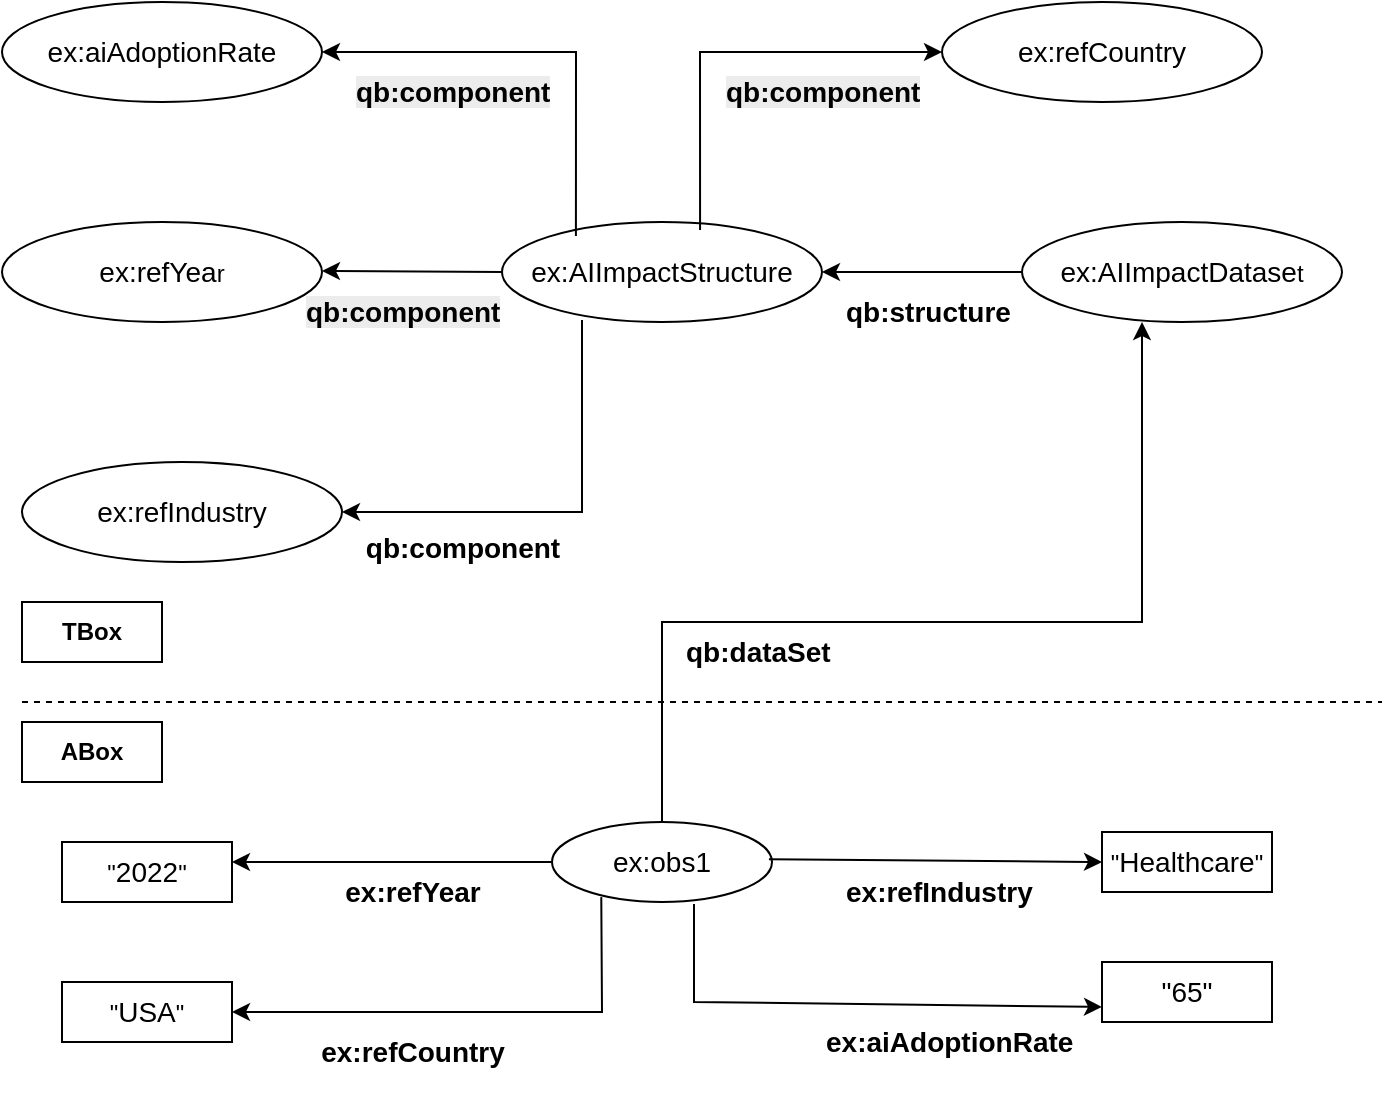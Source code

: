 <mxfile version="27.1.5">
  <diagram name="Page-1" id="bMhxo-1cMIKOIfw-TP1m">
    <mxGraphModel dx="1169" dy="462" grid="1" gridSize="10" guides="1" tooltips="1" connect="1" arrows="0" fold="1" page="1" pageScale="1" pageWidth="1700" pageHeight="1100" math="0" shadow="0">
      <root>
        <mxCell id="0" />
        <mxCell id="1" parent="0" />
        <mxCell id="dHtpnSjfdlavK5XvMbLB-1" value="&lt;font style=&quot;font-size: 14px;&quot;&gt;ex:AIImpactDatase&lt;/font&gt;t" style="ellipse;whiteSpace=wrap;html=1;" vertex="1" parent="1">
          <mxGeometry x="560" y="310" width="160" height="50" as="geometry" />
        </mxCell>
        <mxCell id="dHtpnSjfdlavK5XvMbLB-2" value="&lt;font style=&quot;font-size: 14px;&quot;&gt;ex:AIImpactStructure&lt;/font&gt;" style="ellipse;whiteSpace=wrap;html=1;" vertex="1" parent="1">
          <mxGeometry x="300" y="310" width="160" height="50" as="geometry" />
        </mxCell>
        <mxCell id="dHtpnSjfdlavK5XvMbLB-4" value="&lt;font style=&quot;font-size: 14px;&quot;&gt;ex:refCountry&lt;/font&gt;" style="ellipse;whiteSpace=wrap;html=1;" vertex="1" parent="1">
          <mxGeometry x="520" y="200" width="160" height="50" as="geometry" />
        </mxCell>
        <mxCell id="dHtpnSjfdlavK5XvMbLB-5" value="&lt;font style=&quot;font-size: 14px;&quot;&gt;ex:refYea&lt;/font&gt;r" style="ellipse;whiteSpace=wrap;html=1;" vertex="1" parent="1">
          <mxGeometry x="50" y="310" width="160" height="50" as="geometry" />
        </mxCell>
        <mxCell id="dHtpnSjfdlavK5XvMbLB-6" value="&lt;font style=&quot;font-size: 14px;&quot;&gt;ex:refIndustry&lt;/font&gt;" style="ellipse;whiteSpace=wrap;html=1;" vertex="1" parent="1">
          <mxGeometry x="60" y="430" width="160" height="50" as="geometry" />
        </mxCell>
        <mxCell id="dHtpnSjfdlavK5XvMbLB-7" value="&lt;font style=&quot;font-size: 14px;&quot;&gt;ex:aiAdoptionRate&lt;/font&gt;" style="ellipse;whiteSpace=wrap;html=1;" vertex="1" parent="1">
          <mxGeometry x="50" y="200" width="160" height="50" as="geometry" />
        </mxCell>
        <mxCell id="dHtpnSjfdlavK5XvMbLB-8" value="" style="endArrow=classic;html=1;rounded=0;entryX=1;entryY=0.5;entryDx=0;entryDy=0;exitX=0;exitY=0.5;exitDx=0;exitDy=0;" edge="1" parent="1" source="dHtpnSjfdlavK5XvMbLB-1" target="dHtpnSjfdlavK5XvMbLB-2">
          <mxGeometry width="50" height="50" relative="1" as="geometry">
            <mxPoint x="270" y="130" as="sourcePoint" />
            <mxPoint x="250" y="30" as="targetPoint" />
          </mxGeometry>
        </mxCell>
        <mxCell id="dHtpnSjfdlavK5XvMbLB-9" value="" style="endArrow=classic;html=1;rounded=0;entryX=0;entryY=0.5;entryDx=0;entryDy=0;exitX=0.619;exitY=0.08;exitDx=0;exitDy=0;exitPerimeter=0;" edge="1" parent="1" source="dHtpnSjfdlavK5XvMbLB-2" target="dHtpnSjfdlavK5XvMbLB-4">
          <mxGeometry width="50" height="50" relative="1" as="geometry">
            <mxPoint x="398.96" y="302" as="sourcePoint" />
            <mxPoint x="460.0" y="250" as="targetPoint" />
            <Array as="points">
              <mxPoint x="399" y="225" />
            </Array>
          </mxGeometry>
        </mxCell>
        <mxCell id="dHtpnSjfdlavK5XvMbLB-10" value="" style="endArrow=classic;html=1;rounded=0;exitX=0.231;exitY=0.14;exitDx=0;exitDy=0;exitPerimeter=0;entryX=1;entryY=0.5;entryDx=0;entryDy=0;" edge="1" parent="1" source="dHtpnSjfdlavK5XvMbLB-2" target="dHtpnSjfdlavK5XvMbLB-7">
          <mxGeometry width="50" height="50" relative="1" as="geometry">
            <mxPoint x="470" y="190" as="sourcePoint" />
            <mxPoint x="209" y="219" as="targetPoint" />
            <Array as="points">
              <mxPoint x="337" y="225" />
            </Array>
          </mxGeometry>
        </mxCell>
        <mxCell id="dHtpnSjfdlavK5XvMbLB-11" value="" style="endArrow=classic;html=1;rounded=0;entryX=1;entryY=0.5;entryDx=0;entryDy=0;exitX=0;exitY=0.5;exitDx=0;exitDy=0;" edge="1" parent="1" source="dHtpnSjfdlavK5XvMbLB-2">
          <mxGeometry width="50" height="50" relative="1" as="geometry">
            <mxPoint x="280" y="334.5" as="sourcePoint" />
            <mxPoint x="210" y="334.5" as="targetPoint" />
          </mxGeometry>
        </mxCell>
        <mxCell id="dHtpnSjfdlavK5XvMbLB-13" value="" style="endArrow=classic;html=1;rounded=0;entryX=1;entryY=0.5;entryDx=0;entryDy=0;" edge="1" parent="1" target="dHtpnSjfdlavK5XvMbLB-6">
          <mxGeometry width="50" height="50" relative="1" as="geometry">
            <mxPoint x="340" y="359" as="sourcePoint" />
            <mxPoint x="270" y="400" as="targetPoint" />
            <Array as="points">
              <mxPoint x="340" y="455" />
            </Array>
          </mxGeometry>
        </mxCell>
        <mxCell id="dHtpnSjfdlavK5XvMbLB-14" value="&lt;b&gt;TBox&lt;/b&gt;" style="rounded=0;whiteSpace=wrap;html=1;" vertex="1" parent="1">
          <mxGeometry x="60" y="500" width="70" height="30" as="geometry" />
        </mxCell>
        <mxCell id="dHtpnSjfdlavK5XvMbLB-15" value="" style="endArrow=none;dashed=1;html=1;rounded=0;fillColor=#FF0000;" edge="1" parent="1">
          <mxGeometry width="50" height="50" relative="1" as="geometry">
            <mxPoint x="60" y="550" as="sourcePoint" />
            <mxPoint x="740" y="550" as="targetPoint" />
            <Array as="points">
              <mxPoint x="400" y="550" />
            </Array>
          </mxGeometry>
        </mxCell>
        <mxCell id="dHtpnSjfdlavK5XvMbLB-17" value="&lt;font style=&quot;font-size: 14px;&quot;&gt;&lt;b&gt;qb:component&lt;/b&gt;&lt;/font&gt;" style="text;html=1;align=center;verticalAlign=middle;resizable=0;points=[];autosize=1;strokeColor=none;fillColor=none;" vertex="1" parent="1">
          <mxGeometry x="220" y="458" width="120" height="30" as="geometry" />
        </mxCell>
        <mxCell id="dHtpnSjfdlavK5XvMbLB-18" value="&lt;b&gt;ABox&lt;/b&gt;" style="rounded=0;whiteSpace=wrap;html=1;" vertex="1" parent="1">
          <mxGeometry x="60" y="560" width="70" height="30" as="geometry" />
        </mxCell>
        <mxCell id="dHtpnSjfdlavK5XvMbLB-19" value="&lt;span style=&quot;color: rgb(0, 0, 0); font-family: Helvetica; font-size: 14px; font-style: normal; font-variant-ligatures: normal; font-variant-caps: normal; letter-spacing: normal; orphans: 2; text-align: center; text-indent: 0px; text-transform: none; widows: 2; word-spacing: 0px; -webkit-text-stroke-width: 0px; white-space: nowrap; background-color: rgb(236, 236, 236); text-decoration-thickness: initial; text-decoration-style: initial; text-decoration-color: initial; float: none; display: inline !important;&quot;&gt;&lt;b&gt;qb:component&lt;/b&gt;&lt;/span&gt;" style="text;whiteSpace=wrap;html=1;" vertex="1" parent="1">
          <mxGeometry x="200" y="340" width="120" height="40" as="geometry" />
        </mxCell>
        <mxCell id="dHtpnSjfdlavK5XvMbLB-20" value="&lt;span style=&quot;color: rgb(0, 0, 0); font-family: Helvetica; font-size: 14px; font-style: normal; font-variant-ligatures: normal; font-variant-caps: normal; letter-spacing: normal; orphans: 2; text-align: center; text-indent: 0px; text-transform: none; widows: 2; word-spacing: 0px; -webkit-text-stroke-width: 0px; white-space: nowrap; background-color: rgb(236, 236, 236); text-decoration-thickness: initial; text-decoration-style: initial; text-decoration-color: initial; float: none; display: inline !important;&quot;&gt;&lt;b&gt;qb:component&lt;/b&gt;&lt;/span&gt;" style="text;whiteSpace=wrap;html=1;" vertex="1" parent="1">
          <mxGeometry x="225" y="230" width="120" height="40" as="geometry" />
        </mxCell>
        <mxCell id="dHtpnSjfdlavK5XvMbLB-21" value="&lt;span style=&quot;color: rgb(0, 0, 0); font-family: Helvetica; font-size: 14px; font-style: normal; font-variant-ligatures: normal; font-variant-caps: normal; letter-spacing: normal; orphans: 2; text-align: center; text-indent: 0px; text-transform: none; widows: 2; word-spacing: 0px; -webkit-text-stroke-width: 0px; white-space: nowrap; background-color: rgb(236, 236, 236); text-decoration-thickness: initial; text-decoration-style: initial; text-decoration-color: initial; float: none; display: inline !important;&quot;&gt;&lt;b&gt;qb:component&lt;/b&gt;&lt;/span&gt;" style="text;whiteSpace=wrap;html=1;" vertex="1" parent="1">
          <mxGeometry x="410" y="230" width="120" height="40" as="geometry" />
        </mxCell>
        <mxCell id="dHtpnSjfdlavK5XvMbLB-22" value="&lt;font style=&quot;font-size: 14px;&quot;&gt;&lt;b&gt;qb:structure&lt;/b&gt;&lt;/font&gt;" style="text;whiteSpace=wrap;html=1;" vertex="1" parent="1">
          <mxGeometry x="470" y="340" width="100" height="40" as="geometry" />
        </mxCell>
        <mxCell id="dHtpnSjfdlavK5XvMbLB-23" value="&lt;font style=&quot;font-size: 14px;&quot;&gt;ex:obs1&lt;/font&gt;" style="ellipse;whiteSpace=wrap;html=1;" vertex="1" parent="1">
          <mxGeometry x="325" y="610" width="110" height="40" as="geometry" />
        </mxCell>
        <mxCell id="dHtpnSjfdlavK5XvMbLB-27" value="&quot;&lt;font style=&quot;font-size: 14px;&quot;&gt;2022&lt;/font&gt;&quot;" style="rounded=0;whiteSpace=wrap;html=1;" vertex="1" parent="1">
          <mxGeometry x="80" y="620" width="85" height="30" as="geometry" />
        </mxCell>
        <mxCell id="dHtpnSjfdlavK5XvMbLB-28" value="&quot;&lt;font style=&quot;font-size: 14px;&quot;&gt;Healthcare&lt;/font&gt;&quot;" style="rounded=0;whiteSpace=wrap;html=1;" vertex="1" parent="1">
          <mxGeometry x="600" y="615" width="85" height="30" as="geometry" />
        </mxCell>
        <mxCell id="dHtpnSjfdlavK5XvMbLB-29" value="&quot;&lt;font style=&quot;font-size: 14px;&quot;&gt;USA&lt;/font&gt;&quot;" style="rounded=0;whiteSpace=wrap;html=1;" vertex="1" parent="1">
          <mxGeometry x="80" y="690" width="85" height="30" as="geometry" />
        </mxCell>
        <mxCell id="dHtpnSjfdlavK5XvMbLB-30" value="&lt;font style=&quot;font-size: 14px;&quot;&gt;&quot;65&quot;&lt;/font&gt;" style="rounded=0;whiteSpace=wrap;html=1;" vertex="1" parent="1">
          <mxGeometry x="600" y="680" width="85" height="30" as="geometry" />
        </mxCell>
        <mxCell id="dHtpnSjfdlavK5XvMbLB-31" value="" style="endArrow=classic;html=1;rounded=0;entryX=0.375;entryY=1;entryDx=0;entryDy=0;entryPerimeter=0;exitX=0.5;exitY=0;exitDx=0;exitDy=0;" edge="1" parent="1" source="dHtpnSjfdlavK5XvMbLB-23" target="dHtpnSjfdlavK5XvMbLB-1">
          <mxGeometry width="50" height="50" relative="1" as="geometry">
            <mxPoint x="370" y="519" as="sourcePoint" />
            <mxPoint x="541" y="430" as="targetPoint" />
            <Array as="points">
              <mxPoint x="380" y="510" />
              <mxPoint x="620" y="510" />
            </Array>
          </mxGeometry>
        </mxCell>
        <mxCell id="dHtpnSjfdlavK5XvMbLB-33" value="" style="endArrow=classic;html=1;rounded=0;exitX=0;exitY=0.5;exitDx=0;exitDy=0;" edge="1" parent="1" source="dHtpnSjfdlavK5XvMbLB-23">
          <mxGeometry width="50" height="50" relative="1" as="geometry">
            <mxPoint x="310" y="634.94" as="sourcePoint" />
            <mxPoint x="165" y="630" as="targetPoint" />
          </mxGeometry>
        </mxCell>
        <mxCell id="dHtpnSjfdlavK5XvMbLB-34" value="" style="endArrow=classic;html=1;rounded=0;entryX=1;entryY=0.5;entryDx=0;entryDy=0;exitX=0.224;exitY=0.939;exitDx=0;exitDy=0;exitPerimeter=0;" edge="1" parent="1" source="dHtpnSjfdlavK5XvMbLB-23" target="dHtpnSjfdlavK5XvMbLB-29">
          <mxGeometry width="50" height="50" relative="1" as="geometry">
            <mxPoint x="345" y="650" as="sourcePoint" />
            <mxPoint x="225" y="706" as="targetPoint" />
            <Array as="points">
              <mxPoint x="350" y="705" />
            </Array>
          </mxGeometry>
        </mxCell>
        <mxCell id="dHtpnSjfdlavK5XvMbLB-35" value="" style="endArrow=classic;html=1;rounded=0;entryX=0;entryY=0.5;entryDx=0;entryDy=0;exitX=0.986;exitY=0.306;exitDx=0;exitDy=0;exitPerimeter=0;" edge="1" parent="1" target="dHtpnSjfdlavK5XvMbLB-28">
          <mxGeometry width="50" height="50" relative="1" as="geometry">
            <mxPoint x="433.46" y="628.62" as="sourcePoint" />
            <mxPoint x="580" y="631.38" as="targetPoint" />
          </mxGeometry>
        </mxCell>
        <mxCell id="dHtpnSjfdlavK5XvMbLB-36" value="" style="endArrow=classic;html=1;rounded=0;entryX=0;entryY=0.75;entryDx=0;entryDy=0;" edge="1" parent="1" target="dHtpnSjfdlavK5XvMbLB-30">
          <mxGeometry width="50" height="50" relative="1" as="geometry">
            <mxPoint x="396" y="651" as="sourcePoint" />
            <mxPoint x="590" y="740" as="targetPoint" />
            <Array as="points">
              <mxPoint x="396" y="700" />
            </Array>
          </mxGeometry>
        </mxCell>
        <mxCell id="dHtpnSjfdlavK5XvMbLB-37" value="&lt;b&gt;&lt;font style=&quot;font-size: 14px;&quot;&gt;ex:refYear&lt;/font&gt;&lt;/b&gt;" style="text;html=1;align=center;verticalAlign=middle;resizable=0;points=[];autosize=1;strokeColor=none;fillColor=none;" vertex="1" parent="1">
          <mxGeometry x="210" y="630" width="90" height="30" as="geometry" />
        </mxCell>
        <mxCell id="dHtpnSjfdlavK5XvMbLB-38" value="&lt;b&gt;&lt;font style=&quot;font-size: 14px;&quot;&gt;ex:refCountry&lt;/font&gt;&lt;/b&gt;" style="text;html=1;align=center;verticalAlign=middle;resizable=0;points=[];autosize=1;strokeColor=none;fillColor=none;" vertex="1" parent="1">
          <mxGeometry x="195" y="710" width="120" height="30" as="geometry" />
        </mxCell>
        <mxCell id="dHtpnSjfdlavK5XvMbLB-39" value="&lt;b&gt;&lt;font style=&quot;font-size: 14px;&quot;&gt;ex:refIndustry&lt;/font&gt;&lt;/b&gt;" style="text;whiteSpace=wrap;html=1;" vertex="1" parent="1">
          <mxGeometry x="470" y="630" width="110" height="40" as="geometry" />
        </mxCell>
        <mxCell id="dHtpnSjfdlavK5XvMbLB-40" value="&lt;b&gt;&lt;font style=&quot;font-size: 14px;&quot;&gt;ex:aiAdoptionRate&lt;/font&gt;&lt;/b&gt;" style="text;whiteSpace=wrap;html=1;" vertex="1" parent="1">
          <mxGeometry x="460" y="705" width="130" height="40" as="geometry" />
        </mxCell>
        <mxCell id="dHtpnSjfdlavK5XvMbLB-41" value="&lt;b&gt;&lt;font style=&quot;font-size: 14px;&quot;&gt;qb:dataSet&lt;/font&gt;&lt;/b&gt;" style="text;whiteSpace=wrap;html=1;" vertex="1" parent="1">
          <mxGeometry x="390" y="510" width="90" height="40" as="geometry" />
        </mxCell>
      </root>
    </mxGraphModel>
  </diagram>
</mxfile>
